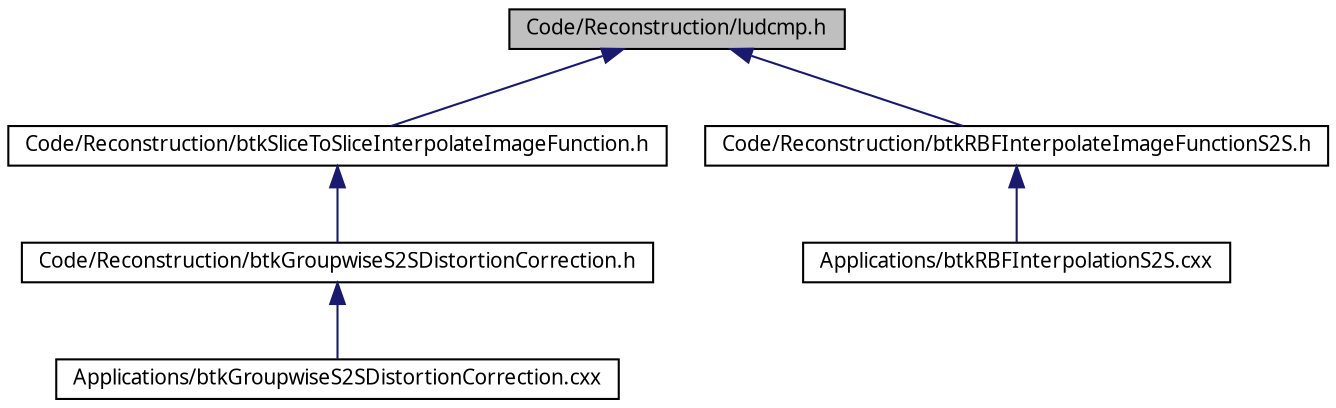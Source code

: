 digraph G
{
  edge [fontname="FreeSans.ttf",fontsize="10",labelfontname="FreeSans.ttf",labelfontsize="10"];
  node [fontname="FreeSans.ttf",fontsize="10",shape=record];
  Node1 [label="Code/Reconstruction/ludcmp.h",height=0.2,width=0.4,color="black", fillcolor="grey75", style="filled" fontcolor="black"];
  Node1 -> Node2 [dir=back,color="midnightblue",fontsize="10",style="solid",fontname="FreeSans.ttf"];
  Node2 [label="Code/Reconstruction/btkSliceToSliceInterpolateImageFunction.h",height=0.2,width=0.4,color="black", fillcolor="white", style="filled",URL="$btk_slice_to_slice_interpolate_image_function_8h.html"];
  Node2 -> Node3 [dir=back,color="midnightblue",fontsize="10",style="solid",fontname="FreeSans.ttf"];
  Node3 [label="Code/Reconstruction/btkGroupwiseS2SDistortionCorrection.h",height=0.2,width=0.4,color="black", fillcolor="white", style="filled",URL="$btk_groupwise_s2_s_distortion_correction_8h.html"];
  Node3 -> Node4 [dir=back,color="midnightblue",fontsize="10",style="solid",fontname="FreeSans.ttf"];
  Node4 [label="Applications/btkGroupwiseS2SDistortionCorrection.cxx",height=0.2,width=0.4,color="black", fillcolor="white", style="filled",URL="$btk_groupwise_s2_s_distortion_correction_8cxx.html"];
  Node1 -> Node5 [dir=back,color="midnightblue",fontsize="10",style="solid",fontname="FreeSans.ttf"];
  Node5 [label="Code/Reconstruction/btkRBFInterpolateImageFunctionS2S.h",height=0.2,width=0.4,color="black", fillcolor="white", style="filled",URL="$btk_r_b_f_interpolate_image_function_s2_s_8h.html"];
  Node5 -> Node6 [dir=back,color="midnightblue",fontsize="10",style="solid",fontname="FreeSans.ttf"];
  Node6 [label="Applications/btkRBFInterpolationS2S.cxx",height=0.2,width=0.4,color="black", fillcolor="white", style="filled",URL="$btk_r_b_f_interpolation_s2_s_8cxx.html"];
}
